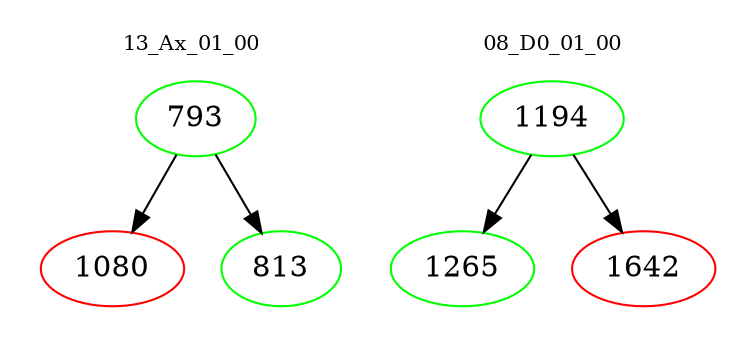 digraph{
subgraph cluster_0 {
color = white
label = "13_Ax_01_00";
fontsize=10;
T0_793 [label="793", color="green"]
T0_793 -> T0_1080 [color="black"]
T0_1080 [label="1080", color="red"]
T0_793 -> T0_813 [color="black"]
T0_813 [label="813", color="green"]
}
subgraph cluster_1 {
color = white
label = "08_D0_01_00";
fontsize=10;
T1_1194 [label="1194", color="green"]
T1_1194 -> T1_1265 [color="black"]
T1_1265 [label="1265", color="green"]
T1_1194 -> T1_1642 [color="black"]
T1_1642 [label="1642", color="red"]
}
}
